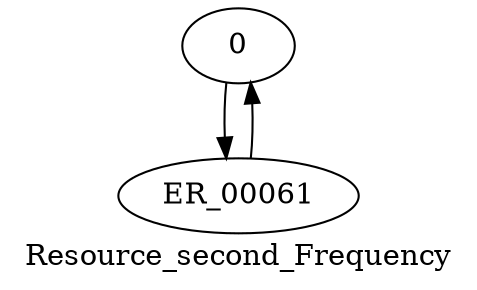 digraph Resource_second_Frequency {
	0 -> ER_00061
	ER_00061 -> 0
	label=Resource_second_Frequency
}
